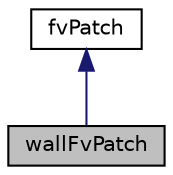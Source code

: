 digraph "wallFvPatch"
{
  bgcolor="transparent";
  edge [fontname="Helvetica",fontsize="10",labelfontname="Helvetica",labelfontsize="10"];
  node [fontname="Helvetica",fontsize="10",shape=record];
  Node1 [label="wallFvPatch",height=0.2,width=0.4,color="black", fillcolor="grey75", style="filled" fontcolor="black"];
  Node2 -> Node1 [dir="back",color="midnightblue",fontsize="10",style="solid",fontname="Helvetica"];
  Node2 [label="fvPatch",height=0.2,width=0.4,color="black",URL="$classFoam_1_1fvPatch.html",tooltip="A finiteVolume patch using a polyPatch and a fvBoundaryMesh. "];
}
